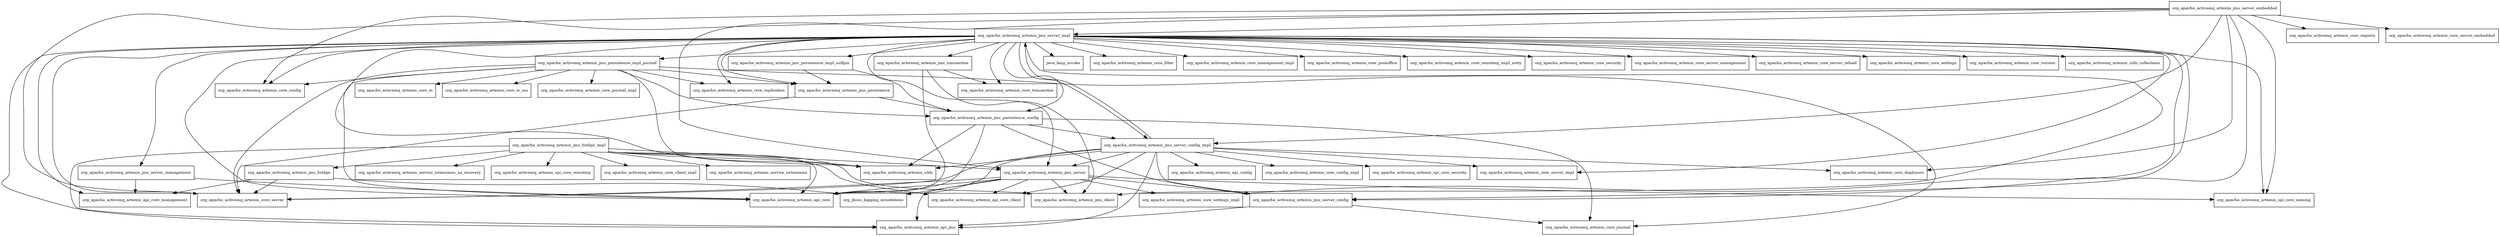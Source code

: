 digraph artemis_jms_server_2_6_4_package_dependencies {
  node [shape = box, fontsize=10.0];
  org_apache_activemq_artemis_jms_bridge -> org_apache_activemq_artemis_api_core_management;
  org_apache_activemq_artemis_jms_bridge -> org_apache_activemq_artemis_core_server;
  org_apache_activemq_artemis_jms_bridge -> org_jboss_logging_annotations;
  org_apache_activemq_artemis_jms_bridge_impl -> org_apache_activemq_artemis_api_core;
  org_apache_activemq_artemis_jms_bridge_impl -> org_apache_activemq_artemis_api_core_client;
  org_apache_activemq_artemis_jms_bridge_impl -> org_apache_activemq_artemis_api_jms;
  org_apache_activemq_artemis_jms_bridge_impl -> org_apache_activemq_artemis_core_client_impl;
  org_apache_activemq_artemis_jms_bridge_impl -> org_apache_activemq_artemis_jms_bridge;
  org_apache_activemq_artemis_jms_bridge_impl -> org_apache_activemq_artemis_jms_client;
  org_apache_activemq_artemis_jms_bridge_impl -> org_apache_activemq_artemis_jms_server;
  org_apache_activemq_artemis_jms_bridge_impl -> org_apache_activemq_artemis_service_extensions;
  org_apache_activemq_artemis_jms_bridge_impl -> org_apache_activemq_artemis_service_extensions_xa_recovery;
  org_apache_activemq_artemis_jms_bridge_impl -> org_apache_activemq_artemis_spi_core_remoting;
  org_apache_activemq_artemis_jms_bridge_impl -> org_apache_activemq_artemis_utils;
  org_apache_activemq_artemis_jms_persistence -> org_apache_activemq_artemis_core_server;
  org_apache_activemq_artemis_jms_persistence -> org_apache_activemq_artemis_jms_persistence_config;
  org_apache_activemq_artemis_jms_persistence_config -> org_apache_activemq_artemis_api_core;
  org_apache_activemq_artemis_jms_persistence_config -> org_apache_activemq_artemis_core_journal;
  org_apache_activemq_artemis_jms_persistence_config -> org_apache_activemq_artemis_jms_server_config;
  org_apache_activemq_artemis_jms_persistence_config -> org_apache_activemq_artemis_jms_server_config_impl;
  org_apache_activemq_artemis_jms_persistence_config -> org_apache_activemq_artemis_utils;
  org_apache_activemq_artemis_jms_persistence_impl_journal -> org_apache_activemq_artemis_api_core;
  org_apache_activemq_artemis_jms_persistence_impl_journal -> org_apache_activemq_artemis_core_config;
  org_apache_activemq_artemis_jms_persistence_impl_journal -> org_apache_activemq_artemis_core_io;
  org_apache_activemq_artemis_jms_persistence_impl_journal -> org_apache_activemq_artemis_core_io_nio;
  org_apache_activemq_artemis_jms_persistence_impl_journal -> org_apache_activemq_artemis_core_journal;
  org_apache_activemq_artemis_jms_persistence_impl_journal -> org_apache_activemq_artemis_core_journal_impl;
  org_apache_activemq_artemis_jms_persistence_impl_journal -> org_apache_activemq_artemis_core_replication;
  org_apache_activemq_artemis_jms_persistence_impl_journal -> org_apache_activemq_artemis_core_server;
  org_apache_activemq_artemis_jms_persistence_impl_journal -> org_apache_activemq_artemis_jms_persistence;
  org_apache_activemq_artemis_jms_persistence_impl_journal -> org_apache_activemq_artemis_jms_persistence_config;
  org_apache_activemq_artemis_jms_persistence_impl_journal -> org_apache_activemq_artemis_utils;
  org_apache_activemq_artemis_jms_persistence_impl_nullpm -> org_apache_activemq_artemis_jms_persistence;
  org_apache_activemq_artemis_jms_persistence_impl_nullpm -> org_apache_activemq_artemis_jms_persistence_config;
  org_apache_activemq_artemis_jms_server -> org_apache_activemq_artemis_api_core;
  org_apache_activemq_artemis_jms_server -> org_apache_activemq_artemis_api_core_client;
  org_apache_activemq_artemis_jms_server -> org_apache_activemq_artemis_api_jms;
  org_apache_activemq_artemis_jms_server -> org_apache_activemq_artemis_core_server;
  org_apache_activemq_artemis_jms_server -> org_apache_activemq_artemis_core_settings_impl;
  org_apache_activemq_artemis_jms_server -> org_apache_activemq_artemis_jms_client;
  org_apache_activemq_artemis_jms_server -> org_apache_activemq_artemis_jms_server_config;
  org_apache_activemq_artemis_jms_server -> org_apache_activemq_artemis_spi_core_naming;
  org_apache_activemq_artemis_jms_server -> org_jboss_logging_annotations;
  org_apache_activemq_artemis_jms_server_config -> org_apache_activemq_artemis_api_jms;
  org_apache_activemq_artemis_jms_server_config -> org_apache_activemq_artemis_core_journal;
  org_apache_activemq_artemis_jms_server_config_impl -> org_apache_activemq_artemis_api_config;
  org_apache_activemq_artemis_jms_server_config_impl -> org_apache_activemq_artemis_api_core;
  org_apache_activemq_artemis_jms_server_config_impl -> org_apache_activemq_artemis_api_core_client;
  org_apache_activemq_artemis_jms_server_config_impl -> org_apache_activemq_artemis_api_jms;
  org_apache_activemq_artemis_jms_server_config_impl -> org_apache_activemq_artemis_core_config_impl;
  org_apache_activemq_artemis_jms_server_config_impl -> org_apache_activemq_artemis_core_deployers;
  org_apache_activemq_artemis_jms_server_config_impl -> org_apache_activemq_artemis_core_server;
  org_apache_activemq_artemis_jms_server_config_impl -> org_apache_activemq_artemis_core_server_impl;
  org_apache_activemq_artemis_jms_server_config_impl -> org_apache_activemq_artemis_jms_server;
  org_apache_activemq_artemis_jms_server_config_impl -> org_apache_activemq_artemis_jms_server_config;
  org_apache_activemq_artemis_jms_server_config_impl -> org_apache_activemq_artemis_jms_server_impl;
  org_apache_activemq_artemis_jms_server_config_impl -> org_apache_activemq_artemis_spi_core_security;
  org_apache_activemq_artemis_jms_server_config_impl -> org_apache_activemq_artemis_utils;
  org_apache_activemq_artemis_jms_server_embedded -> org_apache_activemq_artemis_core_config;
  org_apache_activemq_artemis_jms_server_embedded -> org_apache_activemq_artemis_core_deployers;
  org_apache_activemq_artemis_jms_server_embedded -> org_apache_activemq_artemis_core_registry;
  org_apache_activemq_artemis_jms_server_embedded -> org_apache_activemq_artemis_core_server;
  org_apache_activemq_artemis_jms_server_embedded -> org_apache_activemq_artemis_core_server_embedded;
  org_apache_activemq_artemis_jms_server_embedded -> org_apache_activemq_artemis_jms_server;
  org_apache_activemq_artemis_jms_server_embedded -> org_apache_activemq_artemis_jms_server_config;
  org_apache_activemq_artemis_jms_server_embedded -> org_apache_activemq_artemis_jms_server_config_impl;
  org_apache_activemq_artemis_jms_server_embedded -> org_apache_activemq_artemis_jms_server_impl;
  org_apache_activemq_artemis_jms_server_embedded -> org_apache_activemq_artemis_spi_core_naming;
  org_apache_activemq_artemis_jms_server_impl -> java_lang_invoke;
  org_apache_activemq_artemis_jms_server_impl -> org_apache_activemq_artemis_api_core;
  org_apache_activemq_artemis_jms_server_impl -> org_apache_activemq_artemis_api_core_management;
  org_apache_activemq_artemis_jms_server_impl -> org_apache_activemq_artemis_api_jms;
  org_apache_activemq_artemis_jms_server_impl -> org_apache_activemq_artemis_core_config;
  org_apache_activemq_artemis_jms_server_impl -> org_apache_activemq_artemis_core_filter;
  org_apache_activemq_artemis_jms_server_impl -> org_apache_activemq_artemis_core_management_impl;
  org_apache_activemq_artemis_jms_server_impl -> org_apache_activemq_artemis_core_postoffice;
  org_apache_activemq_artemis_jms_server_impl -> org_apache_activemq_artemis_core_remoting_impl_netty;
  org_apache_activemq_artemis_jms_server_impl -> org_apache_activemq_artemis_core_replication;
  org_apache_activemq_artemis_jms_server_impl -> org_apache_activemq_artemis_core_security;
  org_apache_activemq_artemis_jms_server_impl -> org_apache_activemq_artemis_core_server;
  org_apache_activemq_artemis_jms_server_impl -> org_apache_activemq_artemis_core_server_impl;
  org_apache_activemq_artemis_jms_server_impl -> org_apache_activemq_artemis_core_server_management;
  org_apache_activemq_artemis_jms_server_impl -> org_apache_activemq_artemis_core_server_reload;
  org_apache_activemq_artemis_jms_server_impl -> org_apache_activemq_artemis_core_settings;
  org_apache_activemq_artemis_jms_server_impl -> org_apache_activemq_artemis_core_settings_impl;
  org_apache_activemq_artemis_jms_server_impl -> org_apache_activemq_artemis_core_transaction;
  org_apache_activemq_artemis_jms_server_impl -> org_apache_activemq_artemis_core_version;
  org_apache_activemq_artemis_jms_server_impl -> org_apache_activemq_artemis_jms_client;
  org_apache_activemq_artemis_jms_server_impl -> org_apache_activemq_artemis_jms_persistence;
  org_apache_activemq_artemis_jms_server_impl -> org_apache_activemq_artemis_jms_persistence_config;
  org_apache_activemq_artemis_jms_server_impl -> org_apache_activemq_artemis_jms_persistence_impl_journal;
  org_apache_activemq_artemis_jms_server_impl -> org_apache_activemq_artemis_jms_persistence_impl_nullpm;
  org_apache_activemq_artemis_jms_server_impl -> org_apache_activemq_artemis_jms_server;
  org_apache_activemq_artemis_jms_server_impl -> org_apache_activemq_artemis_jms_server_config;
  org_apache_activemq_artemis_jms_server_impl -> org_apache_activemq_artemis_jms_server_config_impl;
  org_apache_activemq_artemis_jms_server_impl -> org_apache_activemq_artemis_jms_server_management;
  org_apache_activemq_artemis_jms_server_impl -> org_apache_activemq_artemis_jms_transaction;
  org_apache_activemq_artemis_jms_server_impl -> org_apache_activemq_artemis_spi_core_naming;
  org_apache_activemq_artemis_jms_server_impl -> org_apache_activemq_artemis_utils;
  org_apache_activemq_artemis_jms_server_impl -> org_apache_activemq_artemis_utils_collections;
  org_apache_activemq_artemis_jms_server_management -> org_apache_activemq_artemis_api_core;
  org_apache_activemq_artemis_jms_server_management -> org_apache_activemq_artemis_api_core_management;
  org_apache_activemq_artemis_jms_transaction -> org_apache_activemq_artemis_api_core;
  org_apache_activemq_artemis_jms_transaction -> org_apache_activemq_artemis_core_transaction;
  org_apache_activemq_artemis_jms_transaction -> org_apache_activemq_artemis_jms_client;
}
